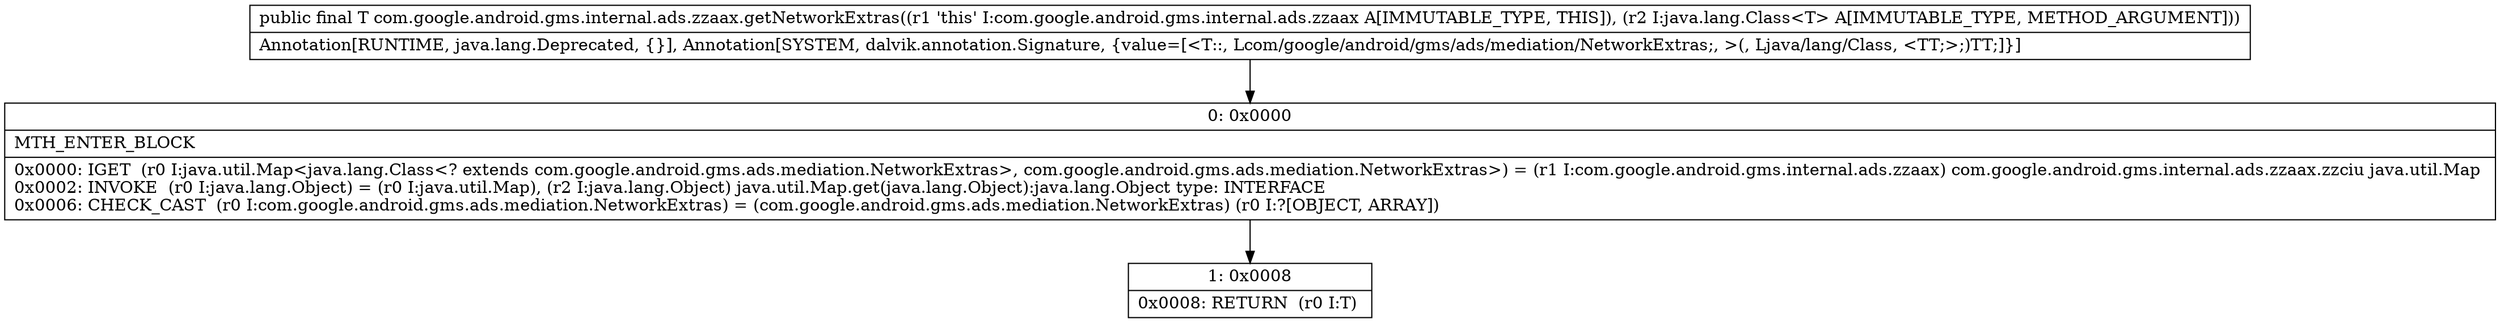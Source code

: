 digraph "CFG forcom.google.android.gms.internal.ads.zzaax.getNetworkExtras(Ljava\/lang\/Class;)Lcom\/google\/android\/gms\/ads\/mediation\/NetworkExtras;" {
Node_0 [shape=record,label="{0\:\ 0x0000|MTH_ENTER_BLOCK\l|0x0000: IGET  (r0 I:java.util.Map\<java.lang.Class\<? extends com.google.android.gms.ads.mediation.NetworkExtras\>, com.google.android.gms.ads.mediation.NetworkExtras\>) = (r1 I:com.google.android.gms.internal.ads.zzaax) com.google.android.gms.internal.ads.zzaax.zzciu java.util.Map \l0x0002: INVOKE  (r0 I:java.lang.Object) = (r0 I:java.util.Map), (r2 I:java.lang.Object) java.util.Map.get(java.lang.Object):java.lang.Object type: INTERFACE \l0x0006: CHECK_CAST  (r0 I:com.google.android.gms.ads.mediation.NetworkExtras) = (com.google.android.gms.ads.mediation.NetworkExtras) (r0 I:?[OBJECT, ARRAY]) \l}"];
Node_1 [shape=record,label="{1\:\ 0x0008|0x0008: RETURN  (r0 I:T) \l}"];
MethodNode[shape=record,label="{public final T com.google.android.gms.internal.ads.zzaax.getNetworkExtras((r1 'this' I:com.google.android.gms.internal.ads.zzaax A[IMMUTABLE_TYPE, THIS]), (r2 I:java.lang.Class\<T\> A[IMMUTABLE_TYPE, METHOD_ARGUMENT]))  | Annotation[RUNTIME, java.lang.Deprecated, \{\}], Annotation[SYSTEM, dalvik.annotation.Signature, \{value=[\<T::, Lcom\/google\/android\/gms\/ads\/mediation\/NetworkExtras;, \>(, Ljava\/lang\/Class, \<TT;\>;)TT;]\}]\l}"];
MethodNode -> Node_0;
Node_0 -> Node_1;
}

